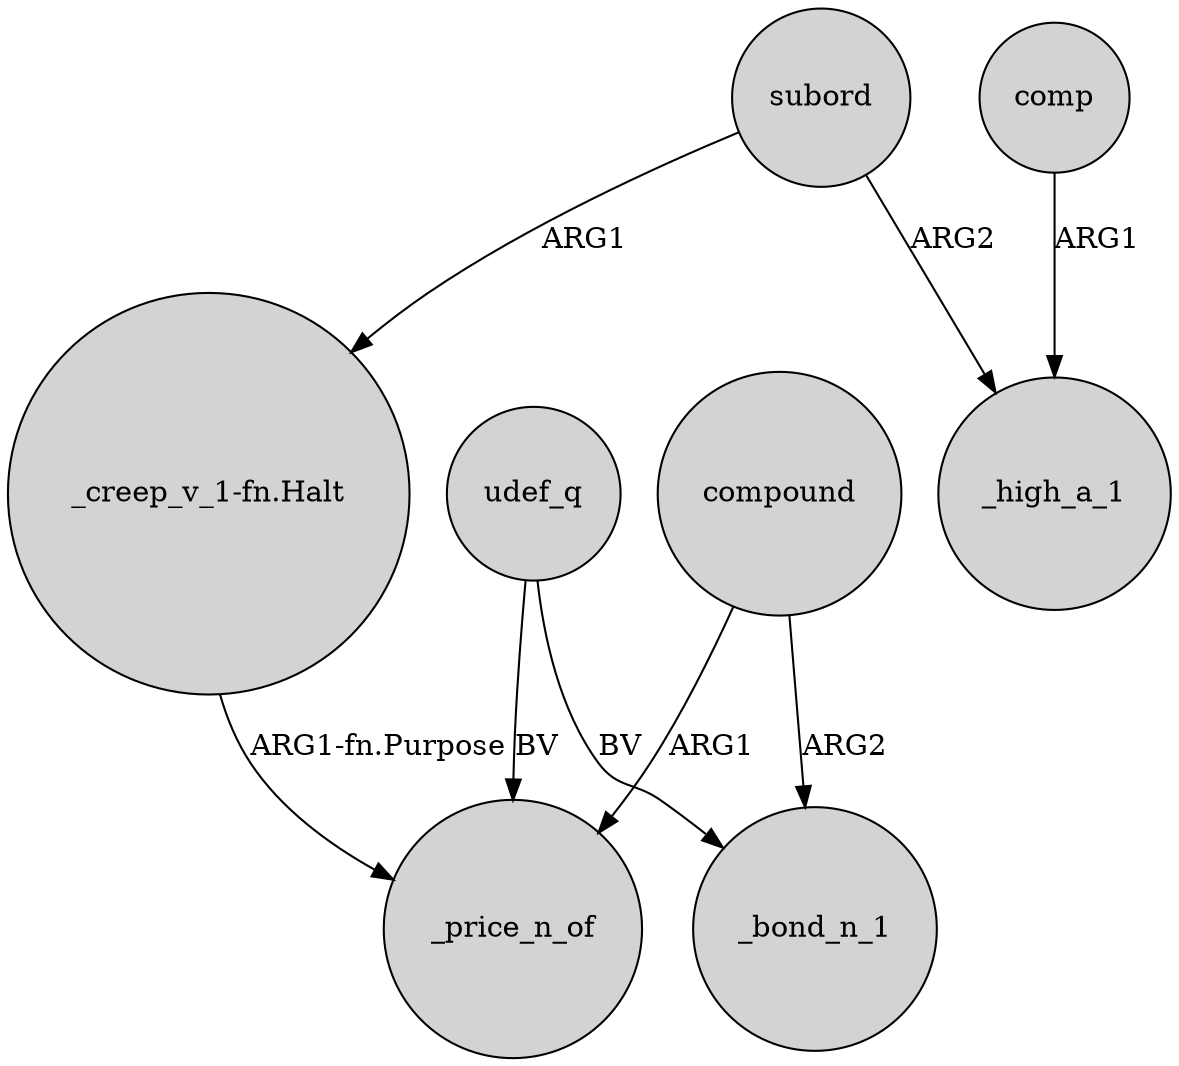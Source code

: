digraph {
	node [shape=circle style=filled]
	subord -> "_creep_v_1-fn.Halt" [label=ARG1]
	"_creep_v_1-fn.Halt" -> _price_n_of [label="ARG1-fn.Purpose"]
	subord -> _high_a_1 [label=ARG2]
	compound -> _bond_n_1 [label=ARG2]
	comp -> _high_a_1 [label=ARG1]
	udef_q -> _bond_n_1 [label=BV]
	compound -> _price_n_of [label=ARG1]
	udef_q -> _price_n_of [label=BV]
}
